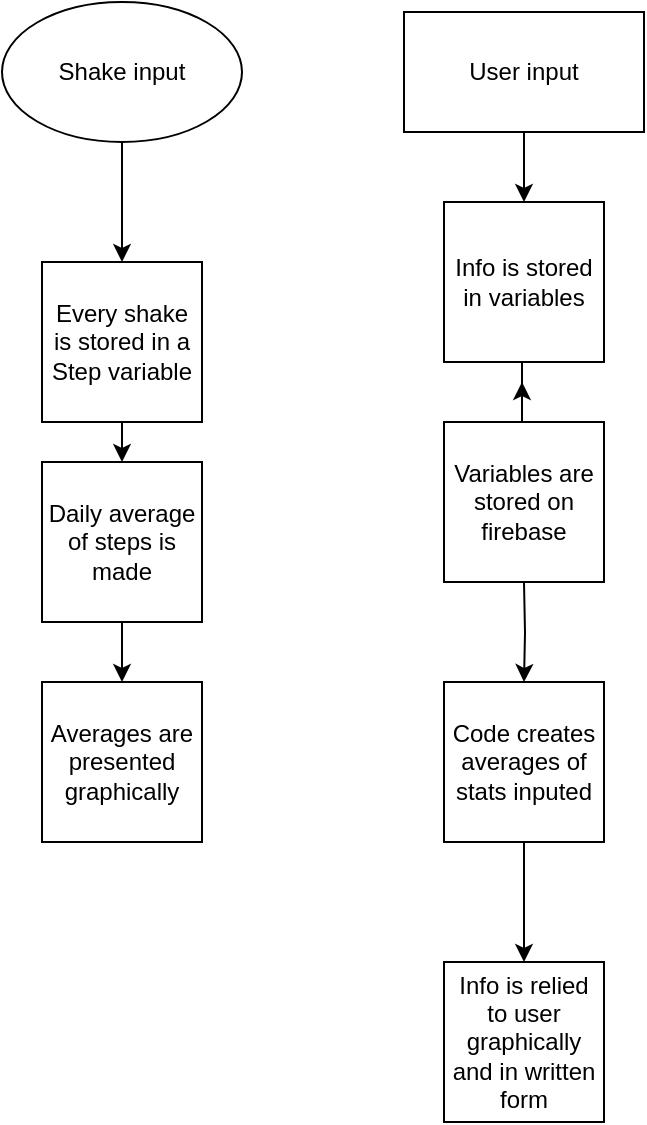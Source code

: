 <mxfile version="22.1.18" type="github">
  <diagram id="C5RBs43oDa-KdzZeNtuy" name="Page-1">
    <mxGraphModel dx="2501" dy="780" grid="1" gridSize="10" guides="1" tooltips="1" connect="1" arrows="1" fold="1" page="1" pageScale="1" pageWidth="827" pageHeight="1169" math="0" shadow="0">
      <root>
        <mxCell id="WIyWlLk6GJQsqaUBKTNV-0" />
        <mxCell id="WIyWlLk6GJQsqaUBKTNV-1" parent="WIyWlLk6GJQsqaUBKTNV-0" />
        <mxCell id="AdMBMNZh0WKYjnxQjkky-7" style="edgeStyle=orthogonalEdgeStyle;rounded=0;orthogonalLoop=1;jettySize=auto;html=1;exitX=0.5;exitY=1;exitDx=0;exitDy=0;entryX=0.5;entryY=0;entryDx=0;entryDy=0;" parent="WIyWlLk6GJQsqaUBKTNV-1" target="AdMBMNZh0WKYjnxQjkky-5" edge="1">
          <mxGeometry relative="1" as="geometry">
            <mxPoint x="251" y="310" as="sourcePoint" />
          </mxGeometry>
        </mxCell>
        <mxCell id="AdMBMNZh0WKYjnxQjkky-3" style="edgeStyle=orthogonalEdgeStyle;rounded=0;orthogonalLoop=1;jettySize=auto;html=1;" parent="WIyWlLk6GJQsqaUBKTNV-1" source="AdMBMNZh0WKYjnxQjkky-10" edge="1">
          <mxGeometry relative="1" as="geometry">
            <mxPoint x="250" y="210" as="targetPoint" />
            <Array as="points">
              <mxPoint x="250" y="230" />
              <mxPoint x="250" y="230" />
            </Array>
          </mxGeometry>
        </mxCell>
        <mxCell id="AdMBMNZh0WKYjnxQjkky-2" value="User input" style="rounded=0;whiteSpace=wrap;html=1;" parent="WIyWlLk6GJQsqaUBKTNV-1" vertex="1">
          <mxGeometry x="191" y="25" width="120" height="60" as="geometry" />
        </mxCell>
        <mxCell id="AdMBMNZh0WKYjnxQjkky-4" value="Info is relied to user graphically and in written form" style="whiteSpace=wrap;html=1;aspect=fixed;" parent="WIyWlLk6GJQsqaUBKTNV-1" vertex="1">
          <mxGeometry x="211" y="500" width="80" height="80" as="geometry" />
        </mxCell>
        <mxCell id="AdMBMNZh0WKYjnxQjkky-8" style="edgeStyle=orthogonalEdgeStyle;rounded=0;orthogonalLoop=1;jettySize=auto;html=1;exitX=0.5;exitY=1;exitDx=0;exitDy=0;" parent="WIyWlLk6GJQsqaUBKTNV-1" source="AdMBMNZh0WKYjnxQjkky-5" target="AdMBMNZh0WKYjnxQjkky-4" edge="1">
          <mxGeometry relative="1" as="geometry" />
        </mxCell>
        <mxCell id="AdMBMNZh0WKYjnxQjkky-5" value="Code creates averages of stats inputed" style="whiteSpace=wrap;html=1;aspect=fixed;" parent="WIyWlLk6GJQsqaUBKTNV-1" vertex="1">
          <mxGeometry x="211" y="360" width="80" height="80" as="geometry" />
        </mxCell>
        <mxCell id="AdMBMNZh0WKYjnxQjkky-9" value="" style="edgeStyle=orthogonalEdgeStyle;rounded=0;orthogonalLoop=1;jettySize=auto;html=1;" parent="WIyWlLk6GJQsqaUBKTNV-1" source="AdMBMNZh0WKYjnxQjkky-2" target="AdMBMNZh0WKYjnxQjkky-10" edge="1">
          <mxGeometry relative="1" as="geometry">
            <mxPoint x="250" y="210" as="targetPoint" />
            <mxPoint x="250" y="90" as="sourcePoint" />
          </mxGeometry>
        </mxCell>
        <mxCell id="AdMBMNZh0WKYjnxQjkky-10" value="Info is stored in variables" style="whiteSpace=wrap;html=1;aspect=fixed;" parent="WIyWlLk6GJQsqaUBKTNV-1" vertex="1">
          <mxGeometry x="211" y="120" width="80" height="80" as="geometry" />
        </mxCell>
        <mxCell id="AdMBMNZh0WKYjnxQjkky-12" value="Variables are stored on firebase" style="whiteSpace=wrap;html=1;aspect=fixed;" parent="WIyWlLk6GJQsqaUBKTNV-1" vertex="1">
          <mxGeometry x="211" y="230" width="80" height="80" as="geometry" />
        </mxCell>
        <mxCell id="AdMBMNZh0WKYjnxQjkky-16" style="edgeStyle=orthogonalEdgeStyle;rounded=0;orthogonalLoop=1;jettySize=auto;html=1;exitX=0.5;exitY=1;exitDx=0;exitDy=0;entryX=0.5;entryY=0;entryDx=0;entryDy=0;" parent="WIyWlLk6GJQsqaUBKTNV-1" source="AdMBMNZh0WKYjnxQjkky-13" edge="1">
          <mxGeometry relative="1" as="geometry">
            <mxPoint x="50" y="250" as="targetPoint" />
          </mxGeometry>
        </mxCell>
        <mxCell id="AdMBMNZh0WKYjnxQjkky-13" value="Every shake is stored in a Step variable" style="whiteSpace=wrap;html=1;aspect=fixed;" parent="WIyWlLk6GJQsqaUBKTNV-1" vertex="1">
          <mxGeometry x="10" y="150" width="80" height="80" as="geometry" />
        </mxCell>
        <mxCell id="AdMBMNZh0WKYjnxQjkky-21" style="edgeStyle=orthogonalEdgeStyle;rounded=0;orthogonalLoop=1;jettySize=auto;html=1;exitX=0.5;exitY=1;exitDx=0;exitDy=0;entryX=0.5;entryY=0;entryDx=0;entryDy=0;" parent="WIyWlLk6GJQsqaUBKTNV-1" source="AdMBMNZh0WKYjnxQjkky-18" target="AdMBMNZh0WKYjnxQjkky-19" edge="1">
          <mxGeometry relative="1" as="geometry" />
        </mxCell>
        <mxCell id="AdMBMNZh0WKYjnxQjkky-18" value="Daily average of steps is made" style="whiteSpace=wrap;html=1;aspect=fixed;" parent="WIyWlLk6GJQsqaUBKTNV-1" vertex="1">
          <mxGeometry x="10" y="250" width="80" height="80" as="geometry" />
        </mxCell>
        <mxCell id="AdMBMNZh0WKYjnxQjkky-19" value="Averages are presented graphically" style="whiteSpace=wrap;html=1;aspect=fixed;" parent="WIyWlLk6GJQsqaUBKTNV-1" vertex="1">
          <mxGeometry x="10" y="360" width="80" height="80" as="geometry" />
        </mxCell>
        <mxCell id="8W5xum26h9VAwleKh8HC-1" style="edgeStyle=orthogonalEdgeStyle;rounded=0;orthogonalLoop=1;jettySize=auto;html=1;" parent="WIyWlLk6GJQsqaUBKTNV-1" source="8W5xum26h9VAwleKh8HC-0" target="AdMBMNZh0WKYjnxQjkky-13" edge="1">
          <mxGeometry relative="1" as="geometry" />
        </mxCell>
        <mxCell id="8W5xum26h9VAwleKh8HC-0" value="Shake input" style="ellipse;whiteSpace=wrap;html=1;" parent="WIyWlLk6GJQsqaUBKTNV-1" vertex="1">
          <mxGeometry x="-10" y="20" width="120" height="70" as="geometry" />
        </mxCell>
      </root>
    </mxGraphModel>
  </diagram>
</mxfile>
